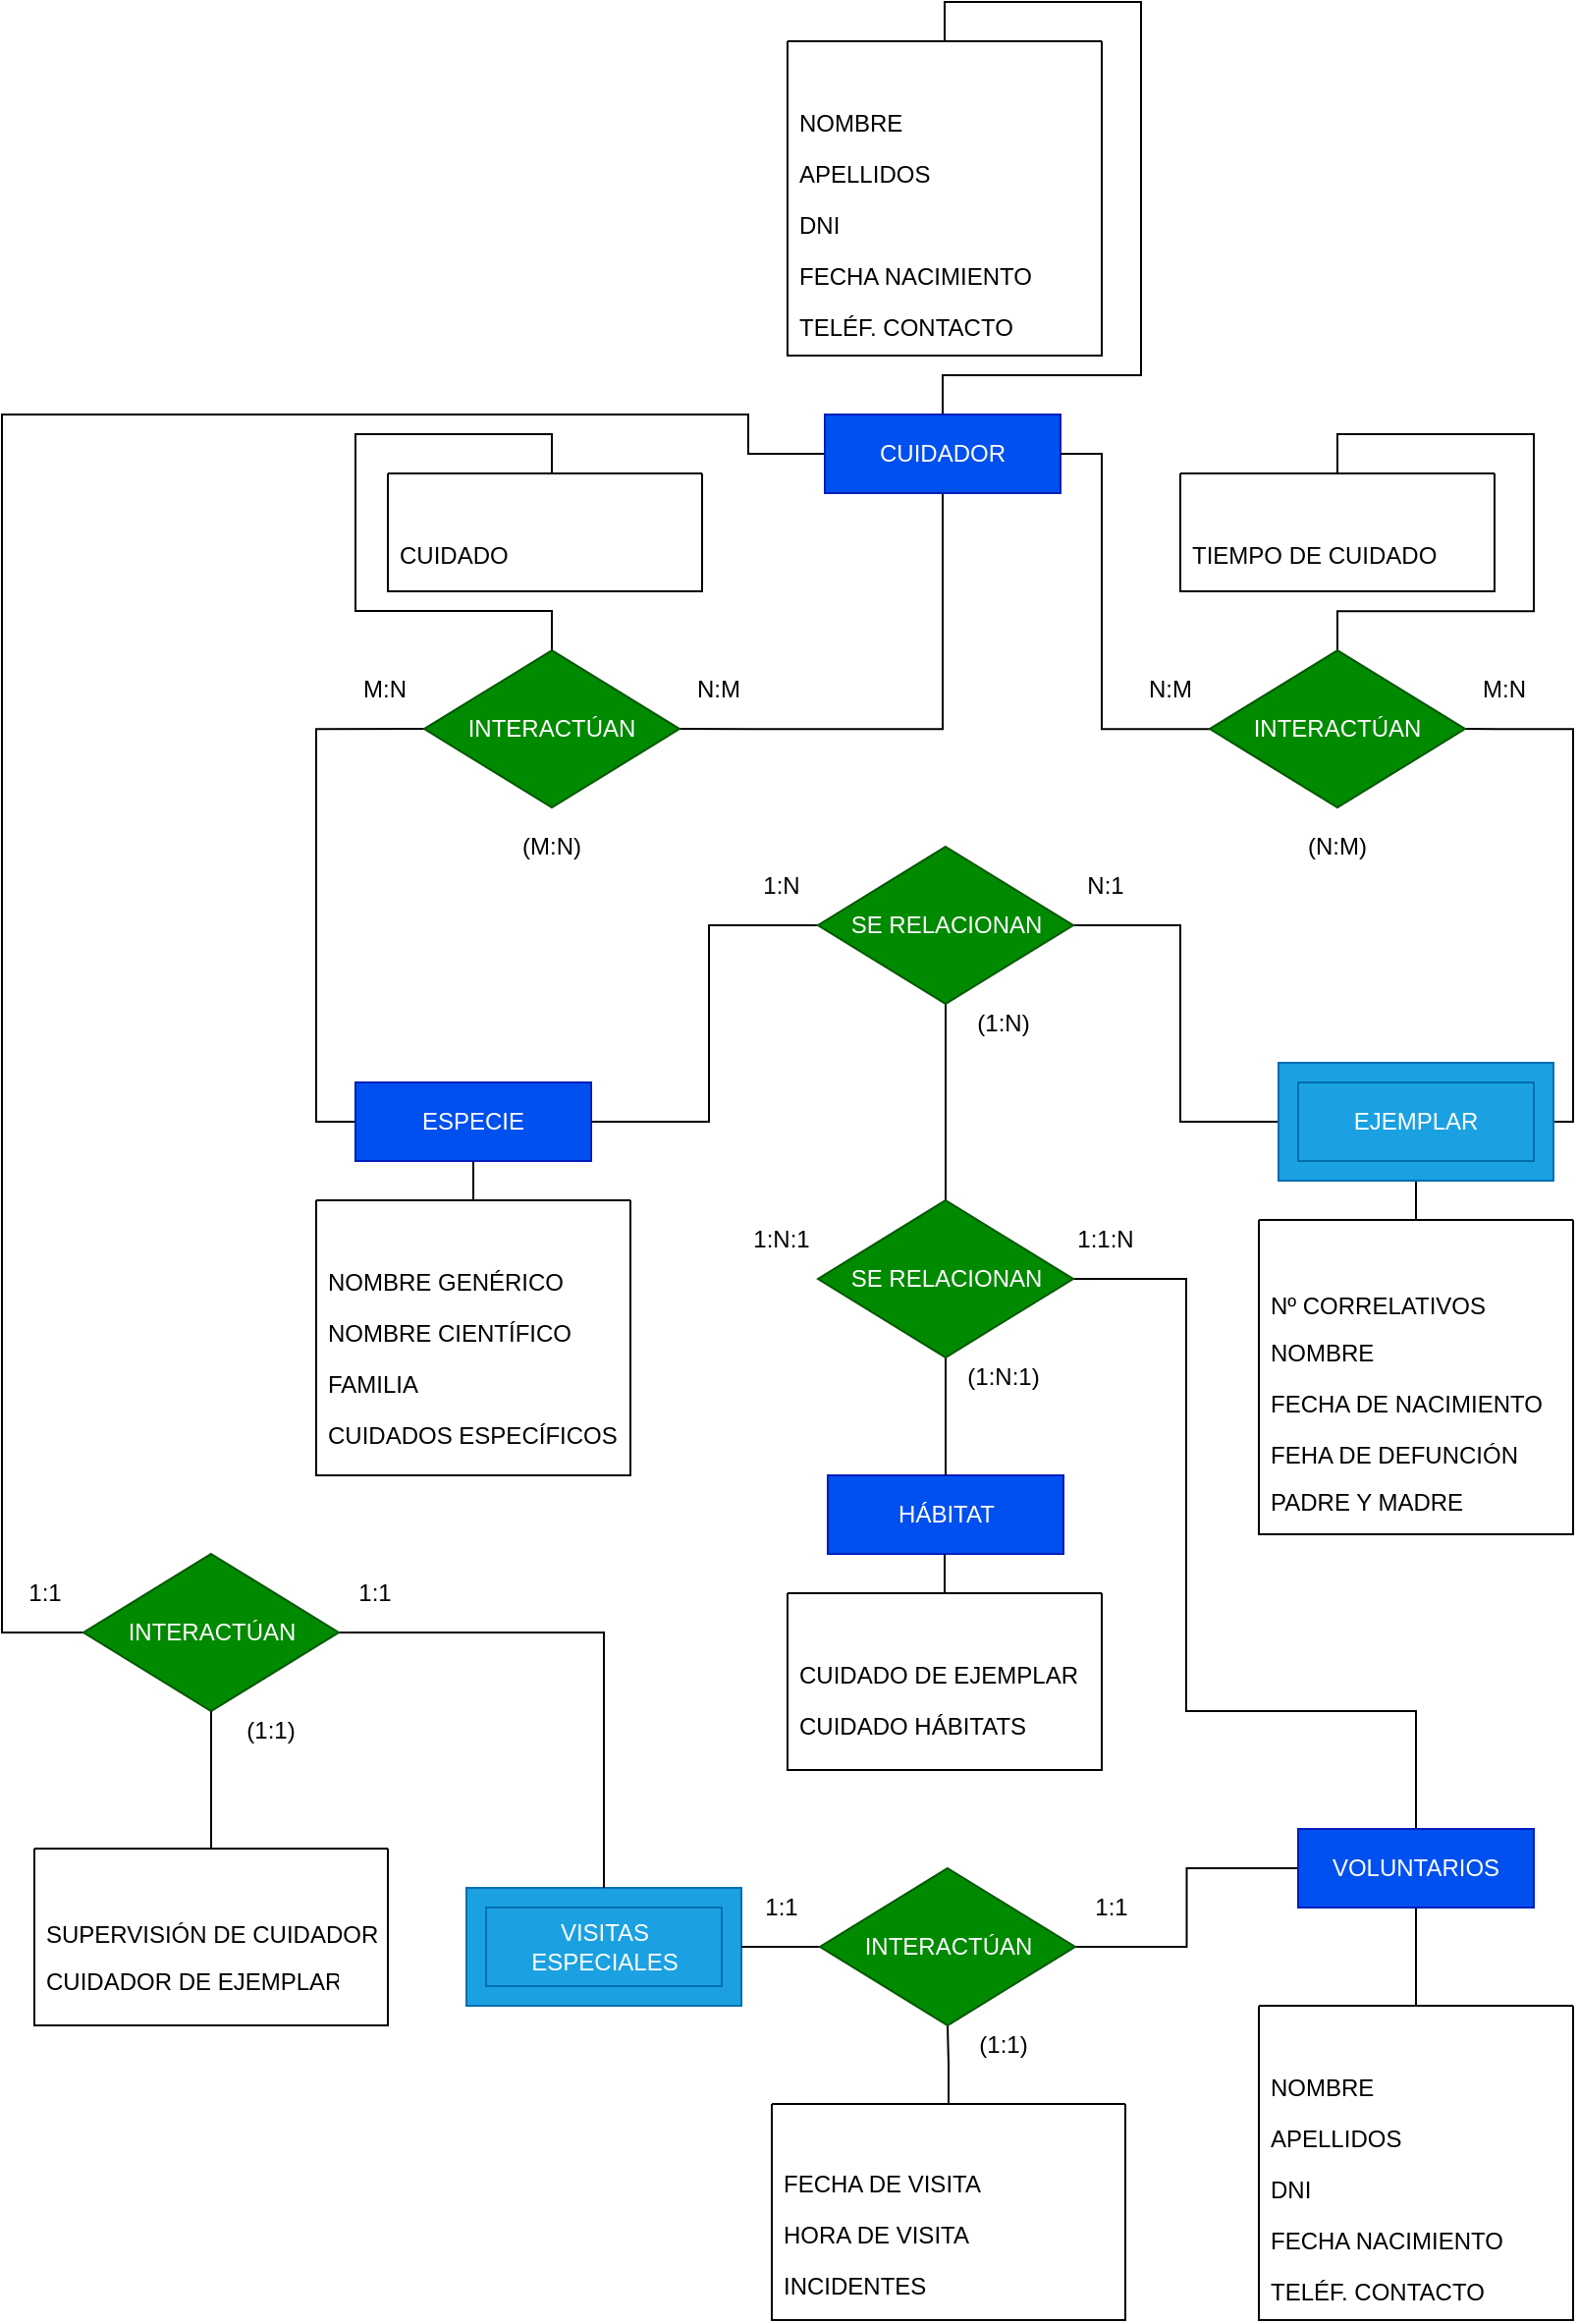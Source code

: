 <mxfile>
    <diagram id="BtvnQO-fvbxNsDc2GaiX" name="Page-1">
        <mxGraphModel dx="1204" dy="1190" grid="1" gridSize="10" guides="1" tooltips="1" connect="1" arrows="1" fold="1" page="0" pageScale="1" pageWidth="827" pageHeight="1169" background="none" math="0" shadow="0">
            <root>
                <mxCell id="0"/>
                <mxCell id="1" parent="0"/>
                <mxCell id="41" style="edgeStyle=orthogonalEdgeStyle;rounded=0;orthogonalLoop=1;jettySize=auto;html=1;entryX=0.5;entryY=0;entryDx=0;entryDy=0;endArrow=none;endFill=0;" parent="1" source="20" target="30" edge="1">
                    <mxGeometry relative="1" as="geometry"/>
                </mxCell>
                <mxCell id="104" style="edgeStyle=orthogonalEdgeStyle;rounded=0;orthogonalLoop=1;jettySize=auto;html=1;entryX=1;entryY=0.5;entryDx=0;entryDy=0;endArrow=none;endFill=0;" parent="1" source="20" target="80" edge="1">
                    <mxGeometry relative="1" as="geometry">
                        <Array as="points">
                            <mxPoint x="800" y="260"/>
                            <mxPoint x="800" y="60"/>
                        </Array>
                    </mxGeometry>
                </mxCell>
                <mxCell id="73" style="edgeStyle=orthogonalEdgeStyle;rounded=0;orthogonalLoop=1;jettySize=auto;html=1;entryX=1;entryY=0.5;entryDx=0;entryDy=0;endArrow=none;endFill=0;" parent="1" source="20" target="64" edge="1">
                    <mxGeometry relative="1" as="geometry">
                        <Array as="points">
                            <mxPoint x="600" y="260"/>
                            <mxPoint x="600" y="160"/>
                        </Array>
                    </mxGeometry>
                </mxCell>
                <mxCell id="115" value="" style="rounded=0;whiteSpace=wrap;html=1;fillColor=#1ba1e2;strokeColor=#006EAF;fontColor=#ffffff;" parent="1" vertex="1">
                    <mxGeometry x="650" y="230" width="140" height="60" as="geometry"/>
                </mxCell>
                <mxCell id="39" style="edgeStyle=orthogonalEdgeStyle;rounded=0;orthogonalLoop=1;jettySize=auto;html=1;entryX=0.5;entryY=0;entryDx=0;entryDy=0;endArrow=none;endFill=0;" parent="1" source="19" target="22" edge="1">
                    <mxGeometry relative="1" as="geometry"/>
                </mxCell>
                <mxCell id="72" style="edgeStyle=orthogonalEdgeStyle;rounded=0;orthogonalLoop=1;jettySize=auto;html=1;entryX=0;entryY=0.5;entryDx=0;entryDy=0;endArrow=none;endFill=0;" parent="1" source="19" target="64" edge="1">
                    <mxGeometry relative="1" as="geometry">
                        <Array as="points">
                            <mxPoint x="360" y="260"/>
                            <mxPoint x="360" y="160"/>
                        </Array>
                    </mxGeometry>
                </mxCell>
                <mxCell id="106" style="edgeStyle=orthogonalEdgeStyle;rounded=0;orthogonalLoop=1;jettySize=auto;html=1;entryX=0;entryY=0.5;entryDx=0;entryDy=0;endArrow=none;endFill=0;" parent="1" source="19" target="98" edge="1">
                    <mxGeometry relative="1" as="geometry">
                        <Array as="points">
                            <mxPoint x="160" y="260"/>
                            <mxPoint x="160" y="60"/>
                        </Array>
                    </mxGeometry>
                </mxCell>
                <mxCell id="19" value="ESPECIE" style="rounded=0;whiteSpace=wrap;html=1;fillColor=#0050ef;strokeColor=#001DBC;fontColor=#ffffff;" parent="1" vertex="1">
                    <mxGeometry x="180" y="240" width="120" height="40" as="geometry"/>
                </mxCell>
                <mxCell id="20" value="EJEMPLAR" style="rounded=0;whiteSpace=wrap;html=1;fillColor=#1ba1e2;strokeColor=#006EAF;fontColor=#ffffff;" parent="1" vertex="1">
                    <mxGeometry x="660" y="240" width="120" height="40" as="geometry"/>
                </mxCell>
                <mxCell id="22" value="" style="swimlane;startSize=0;" parent="1" vertex="1">
                    <mxGeometry x="160" y="300" width="160" height="140" as="geometry">
                        <mxRectangle x="160" y="300" width="50" height="40" as="alternateBounds"/>
                    </mxGeometry>
                </mxCell>
                <mxCell id="26" value="NOMBRE GENÉRICO" style="text;strokeColor=none;fillColor=none;align=left;verticalAlign=top;spacingLeft=4;spacingRight=4;overflow=hidden;rotatable=0;points=[[0,0.5],[1,0.5]];portConstraint=eastwest;" parent="22" vertex="1">
                    <mxGeometry y="28" width="160" height="26" as="geometry"/>
                </mxCell>
                <mxCell id="10" value="CUIDADOS ESPECÍFICOS" style="text;strokeColor=none;fillColor=none;align=left;verticalAlign=top;spacingLeft=4;spacingRight=4;overflow=hidden;rotatable=0;points=[[0,0.5],[1,0.5]];portConstraint=eastwest;" parent="22" vertex="1">
                    <mxGeometry y="106" width="160" height="26" as="geometry"/>
                </mxCell>
                <mxCell id="27" value="NOMBRE CIENTÍFICO" style="text;strokeColor=none;fillColor=none;align=left;verticalAlign=top;spacingLeft=4;spacingRight=4;overflow=hidden;rotatable=0;points=[[0,0.5],[1,0.5]];portConstraint=eastwest;" parent="22" vertex="1">
                    <mxGeometry y="54" width="160" height="26" as="geometry"/>
                </mxCell>
                <mxCell id="28" value="FAMILIA" style="text;strokeColor=none;fillColor=none;align=left;verticalAlign=top;spacingLeft=4;spacingRight=4;overflow=hidden;rotatable=0;points=[[0,0.5],[1,0.5]];portConstraint=eastwest;" parent="22" vertex="1">
                    <mxGeometry y="80" width="160" height="26" as="geometry"/>
                </mxCell>
                <mxCell id="30" value="" style="swimlane;startSize=0;" parent="1" vertex="1">
                    <mxGeometry x="640" y="310" width="160" height="160" as="geometry">
                        <mxRectangle x="640" y="310" width="50" height="40" as="alternateBounds"/>
                    </mxGeometry>
                </mxCell>
                <mxCell id="31" value="Nº CORRELATIVOS" style="text;strokeColor=none;fillColor=none;align=left;verticalAlign=top;spacingLeft=4;spacingRight=4;overflow=hidden;rotatable=0;points=[[0,0.5],[1,0.5]];portConstraint=eastwest;" parent="30" vertex="1">
                    <mxGeometry y="30" width="160" height="26" as="geometry"/>
                </mxCell>
                <mxCell id="32" value="FECHA DE NACIMIENTO" style="text;strokeColor=none;fillColor=none;align=left;verticalAlign=top;spacingLeft=4;spacingRight=4;overflow=hidden;rotatable=0;points=[[0,0.5],[1,0.5]];portConstraint=eastwest;" parent="30" vertex="1">
                    <mxGeometry y="80" width="160" height="26" as="geometry"/>
                </mxCell>
                <mxCell id="33" value="NOMBRE" style="text;strokeColor=none;fillColor=none;align=left;verticalAlign=top;spacingLeft=4;spacingRight=4;overflow=hidden;rotatable=0;points=[[0,0.5],[1,0.5]];portConstraint=eastwest;" parent="30" vertex="1">
                    <mxGeometry y="54" width="160" height="26" as="geometry"/>
                </mxCell>
                <mxCell id="12" value="FEHA DE DEFUNCIÓN" style="text;strokeColor=none;fillColor=none;align=left;verticalAlign=top;spacingLeft=4;spacingRight=4;overflow=hidden;rotatable=0;points=[[0,0.5],[1,0.5]];portConstraint=eastwest;" parent="30" vertex="1">
                    <mxGeometry y="106" width="160" height="26" as="geometry"/>
                </mxCell>
                <mxCell id="35" value="PADRE Y MADRE" style="text;strokeColor=none;fillColor=none;align=left;verticalAlign=top;spacingLeft=4;spacingRight=4;overflow=hidden;rotatable=0;points=[[0,0.5],[1,0.5]];portConstraint=eastwest;" parent="30" vertex="1">
                    <mxGeometry y="130" width="160" height="26" as="geometry"/>
                </mxCell>
                <mxCell id="36" style="edgeStyle=orthogonalEdgeStyle;rounded=0;orthogonalLoop=1;jettySize=auto;html=1;exitX=0.5;exitY=1;exitDx=0;exitDy=0;" parent="1" source="30" target="30" edge="1">
                    <mxGeometry relative="1" as="geometry"/>
                </mxCell>
                <mxCell id="129" style="edgeStyle=orthogonalEdgeStyle;rounded=0;orthogonalLoop=1;jettySize=auto;html=1;entryX=0.5;entryY=0;entryDx=0;entryDy=0;endArrow=none;endFill=0;" parent="1" source="44" target="123" edge="1">
                    <mxGeometry relative="1" as="geometry">
                        <Array as="points">
                            <mxPoint x="479" y="-120"/>
                            <mxPoint x="580" y="-120"/>
                            <mxPoint x="580" y="-310"/>
                            <mxPoint x="480" y="-310"/>
                        </Array>
                    </mxGeometry>
                </mxCell>
                <mxCell id="201" style="edgeStyle=orthogonalEdgeStyle;rounded=0;orthogonalLoop=1;jettySize=auto;html=1;entryX=0;entryY=0.5;entryDx=0;entryDy=0;endArrow=none;endFill=0;" parent="1" source="44" target="184" edge="1">
                    <mxGeometry relative="1" as="geometry">
                        <Array as="points">
                            <mxPoint x="380" y="-80"/>
                            <mxPoint x="380" y="-100"/>
                            <mxPoint y="-100"/>
                            <mxPoint y="520"/>
                        </Array>
                    </mxGeometry>
                </mxCell>
                <mxCell id="223" style="edgeStyle=orthogonalEdgeStyle;rounded=0;orthogonalLoop=1;jettySize=auto;html=1;entryX=1;entryY=0.5;entryDx=0;entryDy=0;endArrow=none;endFill=0;" parent="1" source="44" target="98" edge="1">
                    <mxGeometry relative="1" as="geometry">
                        <Array as="points">
                            <mxPoint x="479" y="60"/>
                        </Array>
                    </mxGeometry>
                </mxCell>
                <mxCell id="44" value="CUIDADOR" style="rounded=0;whiteSpace=wrap;html=1;fillColor=#0050ef;strokeColor=#001DBC;fontColor=#ffffff;" parent="1" vertex="1">
                    <mxGeometry x="419" y="-100" width="120" height="40" as="geometry"/>
                </mxCell>
                <mxCell id="55" value="" style="swimlane;startSize=0;" parent="1" vertex="1">
                    <mxGeometry x="600" y="-70" width="160" height="60" as="geometry">
                        <mxRectangle x="600" y="-150" width="50" height="40" as="alternateBounds"/>
                    </mxGeometry>
                </mxCell>
                <mxCell id="56" value="TIEMPO DE CUIDADO" style="text;strokeColor=none;fillColor=none;align=left;verticalAlign=top;spacingLeft=4;spacingRight=4;overflow=hidden;rotatable=0;points=[[0,0.5],[1,0.5]];portConstraint=eastwest;" parent="55" vertex="1">
                    <mxGeometry y="28" width="160" height="26" as="geometry"/>
                </mxCell>
                <mxCell id="155" style="edgeStyle=orthogonalEdgeStyle;rounded=0;orthogonalLoop=1;jettySize=auto;html=1;entryX=0.5;entryY=0;entryDx=0;entryDy=0;endArrow=none;endFill=0;" parent="1" source="64" target="139" edge="1">
                    <mxGeometry relative="1" as="geometry"/>
                </mxCell>
                <mxCell id="64" value="SE RELACIONAN" style="rhombus;whiteSpace=wrap;html=1;fillColor=#008a00;strokeColor=#005700;fontColor=#ffffff;" parent="1" vertex="1">
                    <mxGeometry x="415.5" y="120" width="130" height="80" as="geometry"/>
                </mxCell>
                <mxCell id="68" value="1:N" style="text;html=1;strokeColor=none;fillColor=none;align=center;verticalAlign=middle;whiteSpace=wrap;rounded=0;" parent="1" vertex="1">
                    <mxGeometry x="376.5" y="130" width="40" height="20" as="geometry"/>
                </mxCell>
                <mxCell id="69" value="(1:N)" style="text;html=1;strokeColor=none;fillColor=none;align=center;verticalAlign=middle;whiteSpace=wrap;rounded=0;" parent="1" vertex="1">
                    <mxGeometry x="490" y="200" width="40" height="20" as="geometry"/>
                </mxCell>
                <mxCell id="70" value="N:1" style="text;html=1;strokeColor=none;fillColor=none;align=center;verticalAlign=middle;whiteSpace=wrap;rounded=0;" parent="1" vertex="1">
                    <mxGeometry x="541.5" y="130" width="40" height="20" as="geometry"/>
                </mxCell>
                <mxCell id="75" value="N:M" style="text;html=1;strokeColor=none;fillColor=none;align=center;verticalAlign=middle;whiteSpace=wrap;rounded=0;" parent="1" vertex="1">
                    <mxGeometry x="575" y="30.06" width="40" height="20" as="geometry"/>
                </mxCell>
                <mxCell id="76" value="(N:M)" style="text;html=1;strokeColor=none;fillColor=none;align=center;verticalAlign=middle;whiteSpace=wrap;rounded=0;" parent="1" vertex="1">
                    <mxGeometry x="660" y="110" width="40" height="20" as="geometry"/>
                </mxCell>
                <mxCell id="77" value="M:N" style="text;html=1;strokeColor=none;fillColor=none;align=center;verticalAlign=middle;whiteSpace=wrap;rounded=0;" parent="1" vertex="1">
                    <mxGeometry x="745" y="30.06" width="40" height="20" as="geometry"/>
                </mxCell>
                <mxCell id="78" style="edgeStyle=orthogonalEdgeStyle;rounded=0;orthogonalLoop=1;jettySize=auto;html=1;exitX=0.5;exitY=1;exitDx=0;exitDy=0;endArrow=none;endFill=0;" parent="1" source="55" target="55" edge="1">
                    <mxGeometry relative="1" as="geometry"/>
                </mxCell>
                <mxCell id="84" style="edgeStyle=orthogonalEdgeStyle;rounded=0;orthogonalLoop=1;jettySize=auto;html=1;entryX=1;entryY=0.5;entryDx=0;entryDy=0;endArrow=none;endFill=0;" parent="1" source="80" target="44" edge="1">
                    <mxGeometry relative="1" as="geometry">
                        <Array as="points">
                            <mxPoint x="560" y="60"/>
                            <mxPoint x="560" y="-80"/>
                        </Array>
                    </mxGeometry>
                </mxCell>
                <mxCell id="105" style="edgeStyle=orthogonalEdgeStyle;rounded=0;orthogonalLoop=1;jettySize=auto;html=1;entryX=0.5;entryY=0;entryDx=0;entryDy=0;endArrow=none;endFill=0;" parent="1" source="80" target="55" edge="1">
                    <mxGeometry relative="1" as="geometry"/>
                </mxCell>
                <mxCell id="80" value="INTERACTÚAN" style="rhombus;whiteSpace=wrap;html=1;fillColor=#008a00;strokeColor=#005700;fontColor=#ffffff;" parent="1" vertex="1">
                    <mxGeometry x="615" y="20.06" width="130" height="80" as="geometry"/>
                </mxCell>
                <mxCell id="88" value="" style="swimlane;startSize=0;" parent="1" vertex="1">
                    <mxGeometry x="196.5" y="-70" width="160" height="60" as="geometry">
                        <mxRectangle x="200" y="-150" width="50" height="40" as="alternateBounds"/>
                    </mxGeometry>
                </mxCell>
                <mxCell id="89" value="CUIDADO" style="text;strokeColor=none;fillColor=none;align=left;verticalAlign=top;spacingLeft=4;spacingRight=4;overflow=hidden;rotatable=0;points=[[0,0.5],[1,0.5]];portConstraint=eastwest;" parent="88" vertex="1">
                    <mxGeometry y="28" width="160" height="26" as="geometry"/>
                </mxCell>
                <mxCell id="93" value="M:N" style="text;html=1;strokeColor=none;fillColor=none;align=center;verticalAlign=middle;whiteSpace=wrap;rounded=0;" parent="1" vertex="1">
                    <mxGeometry x="175" y="30.06" width="40" height="20" as="geometry"/>
                </mxCell>
                <mxCell id="94" value="(M:N)" style="text;html=1;strokeColor=none;fillColor=none;align=center;verticalAlign=middle;whiteSpace=wrap;rounded=0;" parent="1" vertex="1">
                    <mxGeometry x="260" y="110" width="40" height="20" as="geometry"/>
                </mxCell>
                <mxCell id="95" value="N:M" style="text;html=1;strokeColor=none;fillColor=none;align=center;verticalAlign=middle;whiteSpace=wrap;rounded=0;" parent="1" vertex="1">
                    <mxGeometry x="345" y="30.06" width="40" height="20" as="geometry"/>
                </mxCell>
                <mxCell id="96" style="edgeStyle=orthogonalEdgeStyle;rounded=0;orthogonalLoop=1;jettySize=auto;html=1;exitX=0.5;exitY=1;exitDx=0;exitDy=0;endArrow=none;endFill=0;" parent="1" source="88" target="88" edge="1">
                    <mxGeometry relative="1" as="geometry"/>
                </mxCell>
                <mxCell id="101" style="edgeStyle=orthogonalEdgeStyle;rounded=0;orthogonalLoop=1;jettySize=auto;html=1;entryX=0.5;entryY=0;entryDx=0;entryDy=0;endArrow=none;endFill=0;" parent="1" source="98" target="88" edge="1">
                    <mxGeometry relative="1" as="geometry">
                        <Array as="points">
                            <mxPoint x="280"/>
                            <mxPoint x="180"/>
                            <mxPoint x="180" y="-90"/>
                            <mxPoint x="280" y="-90"/>
                            <mxPoint x="280" y="-70"/>
                        </Array>
                    </mxGeometry>
                </mxCell>
                <mxCell id="98" value="INTERACTÚAN" style="rhombus;whiteSpace=wrap;html=1;fillColor=#008a00;strokeColor=#005700;fontColor=#ffffff;" parent="1" vertex="1">
                    <mxGeometry x="215" y="20.06" width="130" height="80" as="geometry"/>
                </mxCell>
                <mxCell id="154" style="edgeStyle=orthogonalEdgeStyle;rounded=0;orthogonalLoop=1;jettySize=auto;html=1;entryX=0.5;entryY=0;entryDx=0;entryDy=0;endArrow=none;endFill=0;" parent="1" source="109" target="117" edge="1">
                    <mxGeometry relative="1" as="geometry"/>
                </mxCell>
                <mxCell id="220" style="edgeStyle=orthogonalEdgeStyle;rounded=0;orthogonalLoop=1;jettySize=auto;html=1;entryX=1;entryY=0.5;entryDx=0;entryDy=0;endArrow=none;endFill=0;" parent="1" source="109" target="139" edge="1">
                    <mxGeometry relative="1" as="geometry">
                        <Array as="points">
                            <mxPoint x="720" y="560"/>
                            <mxPoint x="603" y="560"/>
                            <mxPoint x="603" y="340"/>
                        </Array>
                    </mxGeometry>
                </mxCell>
                <mxCell id="221" style="edgeStyle=orthogonalEdgeStyle;rounded=0;orthogonalLoop=1;jettySize=auto;html=1;endArrow=none;endFill=0;" parent="1" source="109" target="214" edge="1">
                    <mxGeometry relative="1" as="geometry"/>
                </mxCell>
                <mxCell id="109" value="VOLUNTARIOS" style="rounded=0;whiteSpace=wrap;html=1;fillColor=#0050ef;strokeColor=#001DBC;fontColor=#ffffff;" parent="1" vertex="1">
                    <mxGeometry x="660" y="620" width="120" height="40" as="geometry"/>
                </mxCell>
                <mxCell id="117" value="" style="swimlane;startSize=0;" parent="1" vertex="1">
                    <mxGeometry x="640" y="710" width="160" height="160" as="geometry">
                        <mxRectangle x="519" y="710" width="50" height="40" as="alternateBounds"/>
                    </mxGeometry>
                </mxCell>
                <mxCell id="118" value="NOMBRE" style="text;strokeColor=none;fillColor=none;align=left;verticalAlign=top;spacingLeft=4;spacingRight=4;overflow=hidden;rotatable=0;points=[[0,0.5],[1,0.5]];portConstraint=eastwest;" parent="117" vertex="1">
                    <mxGeometry y="28" width="160" height="26" as="geometry"/>
                </mxCell>
                <mxCell id="119" value="FECHA NACIMIENTO" style="text;strokeColor=none;fillColor=none;align=left;verticalAlign=top;spacingLeft=4;spacingRight=4;overflow=hidden;rotatable=0;points=[[0,0.5],[1,0.5]];portConstraint=eastwest;" parent="117" vertex="1">
                    <mxGeometry y="106" width="160" height="26" as="geometry"/>
                </mxCell>
                <mxCell id="120" value="APELLIDOS" style="text;strokeColor=none;fillColor=none;align=left;verticalAlign=top;spacingLeft=4;spacingRight=4;overflow=hidden;rotatable=0;points=[[0,0.5],[1,0.5]];portConstraint=eastwest;" parent="117" vertex="1">
                    <mxGeometry y="54" width="160" height="26" as="geometry"/>
                </mxCell>
                <mxCell id="121" value="DNI" style="text;strokeColor=none;fillColor=none;align=left;verticalAlign=top;spacingLeft=4;spacingRight=4;overflow=hidden;rotatable=0;points=[[0,0.5],[1,0.5]];portConstraint=eastwest;" parent="117" vertex="1">
                    <mxGeometry y="80" width="160" height="26" as="geometry"/>
                </mxCell>
                <mxCell id="122" value="TELÉF. CONTACTO" style="text;strokeColor=none;fillColor=none;align=left;verticalAlign=top;spacingLeft=4;spacingRight=4;overflow=hidden;rotatable=0;points=[[0,0.5],[1,0.5]];portConstraint=eastwest;" parent="117" vertex="1">
                    <mxGeometry y="132" width="160" height="26" as="geometry"/>
                </mxCell>
                <mxCell id="123" value="" style="swimlane;startSize=0;" parent="1" vertex="1">
                    <mxGeometry x="400" y="-290" width="160" height="160" as="geometry">
                        <mxRectangle x="400" y="-300" width="50" height="40" as="alternateBounds"/>
                    </mxGeometry>
                </mxCell>
                <mxCell id="124" value="NOMBRE" style="text;strokeColor=none;fillColor=none;align=left;verticalAlign=top;spacingLeft=4;spacingRight=4;overflow=hidden;rotatable=0;points=[[0,0.5],[1,0.5]];portConstraint=eastwest;" parent="123" vertex="1">
                    <mxGeometry y="28" width="160" height="26" as="geometry"/>
                </mxCell>
                <mxCell id="125" value="FECHA NACIMIENTO" style="text;strokeColor=none;fillColor=none;align=left;verticalAlign=top;spacingLeft=4;spacingRight=4;overflow=hidden;rotatable=0;points=[[0,0.5],[1,0.5]];portConstraint=eastwest;" parent="123" vertex="1">
                    <mxGeometry y="106" width="160" height="26" as="geometry"/>
                </mxCell>
                <mxCell id="126" value="APELLIDOS" style="text;strokeColor=none;fillColor=none;align=left;verticalAlign=top;spacingLeft=4;spacingRight=4;overflow=hidden;rotatable=0;points=[[0,0.5],[1,0.5]];portConstraint=eastwest;" parent="123" vertex="1">
                    <mxGeometry y="54" width="160" height="26" as="geometry"/>
                </mxCell>
                <mxCell id="127" value="DNI" style="text;strokeColor=none;fillColor=none;align=left;verticalAlign=top;spacingLeft=4;spacingRight=4;overflow=hidden;rotatable=0;points=[[0,0.5],[1,0.5]];portConstraint=eastwest;" parent="123" vertex="1">
                    <mxGeometry y="80" width="160" height="26" as="geometry"/>
                </mxCell>
                <mxCell id="128" value="TELÉF. CONTACTO" style="text;strokeColor=none;fillColor=none;align=left;verticalAlign=top;spacingLeft=4;spacingRight=4;overflow=hidden;rotatable=0;points=[[0,0.5],[1,0.5]];portConstraint=eastwest;" parent="123" vertex="1">
                    <mxGeometry y="132" width="160" height="26" as="geometry"/>
                </mxCell>
                <mxCell id="132" value="HÁBITAT" style="rounded=0;whiteSpace=wrap;html=1;fillColor=#0050ef;strokeColor=#001DBC;fontColor=#ffffff;" parent="1" vertex="1">
                    <mxGeometry x="420.5" y="440" width="120" height="40" as="geometry"/>
                </mxCell>
                <mxCell id="136" style="edgeStyle=orthogonalEdgeStyle;rounded=0;orthogonalLoop=1;jettySize=auto;html=1;endArrow=none;endFill=0;" parent="1" source="133" target="132" edge="1">
                    <mxGeometry relative="1" as="geometry"/>
                </mxCell>
                <mxCell id="133" value="" style="swimlane;startSize=0;" parent="1" vertex="1">
                    <mxGeometry x="400" y="500" width="160" height="90" as="geometry">
                        <mxRectangle x="400" y="500" width="50" height="40" as="alternateBounds"/>
                    </mxGeometry>
                </mxCell>
                <mxCell id="134" value="CUIDADO DE EJEMPLAR" style="text;strokeColor=none;fillColor=none;align=left;verticalAlign=top;spacingLeft=4;spacingRight=4;overflow=hidden;rotatable=0;points=[[0,0.5],[1,0.5]];portConstraint=eastwest;" parent="133" vertex="1">
                    <mxGeometry y="28" width="160" height="26" as="geometry"/>
                </mxCell>
                <mxCell id="135" value="CUIDADO HÁBITATS" style="text;strokeColor=none;fillColor=none;align=left;verticalAlign=top;spacingLeft=4;spacingRight=4;overflow=hidden;rotatable=0;points=[[0,0.5],[1,0.5]];portConstraint=eastwest;" parent="133" vertex="1">
                    <mxGeometry y="54" width="160" height="26" as="geometry"/>
                </mxCell>
                <mxCell id="151" style="edgeStyle=orthogonalEdgeStyle;rounded=0;orthogonalLoop=1;jettySize=auto;html=1;entryX=0.5;entryY=0;entryDx=0;entryDy=0;endArrow=none;endFill=0;" parent="1" source="139" target="132" edge="1">
                    <mxGeometry relative="1" as="geometry"/>
                </mxCell>
                <mxCell id="139" value="SE RELACIONAN" style="rhombus;whiteSpace=wrap;html=1;fillColor=#008a00;strokeColor=#005700;fontColor=#ffffff;" parent="1" vertex="1">
                    <mxGeometry x="415.5" y="300" width="130" height="80" as="geometry"/>
                </mxCell>
                <mxCell id="140" value="1:N:1" style="text;html=1;strokeColor=none;fillColor=none;align=center;verticalAlign=middle;whiteSpace=wrap;rounded=0;" parent="1" vertex="1">
                    <mxGeometry x="376.5" y="310" width="40" height="20" as="geometry"/>
                </mxCell>
                <mxCell id="141" value="(1:N:1)" style="text;html=1;strokeColor=none;fillColor=none;align=center;verticalAlign=middle;whiteSpace=wrap;rounded=0;" parent="1" vertex="1">
                    <mxGeometry x="490" y="380" width="40" height="20" as="geometry"/>
                </mxCell>
                <mxCell id="142" value="1:1:N" style="text;html=1;strokeColor=none;fillColor=none;align=center;verticalAlign=middle;whiteSpace=wrap;rounded=0;" parent="1" vertex="1">
                    <mxGeometry x="541.5" y="310" width="40" height="20" as="geometry"/>
                </mxCell>
                <mxCell id="168" value="" style="rounded=0;whiteSpace=wrap;html=1;fillColor=#1ba1e2;strokeColor=#006EAF;fontColor=#ffffff;" parent="1" vertex="1">
                    <mxGeometry x="236.5" y="650" width="140" height="60" as="geometry"/>
                </mxCell>
                <mxCell id="169" value="VISITAS ESPECIALES" style="rounded=0;whiteSpace=wrap;html=1;fillColor=#1ba1e2;strokeColor=#006EAF;fontColor=#ffffff;" parent="1" vertex="1">
                    <mxGeometry x="246.5" y="660" width="120" height="40" as="geometry"/>
                </mxCell>
                <mxCell id="218" style="edgeStyle=orthogonalEdgeStyle;rounded=0;orthogonalLoop=1;jettySize=auto;html=1;entryX=0.5;entryY=1;entryDx=0;entryDy=0;endArrow=none;endFill=0;" parent="1" source="170" target="214" edge="1">
                    <mxGeometry relative="1" as="geometry"/>
                </mxCell>
                <mxCell id="170" value="" style="swimlane;startSize=0;" parent="1" vertex="1">
                    <mxGeometry x="392" y="760" width="180" height="110" as="geometry">
                        <mxRectangle x="640" y="310" width="50" height="40" as="alternateBounds"/>
                    </mxGeometry>
                </mxCell>
                <mxCell id="172" value="HORA DE VISITA" style="text;strokeColor=none;fillColor=none;align=left;verticalAlign=top;spacingLeft=4;spacingRight=4;overflow=hidden;rotatable=0;points=[[0,0.5],[1,0.5]];portConstraint=eastwest;" parent="170" vertex="1">
                    <mxGeometry y="53" width="160" height="26" as="geometry"/>
                </mxCell>
                <mxCell id="178" value="FECHA DE VISITA" style="text;strokeColor=none;fillColor=none;align=left;verticalAlign=top;spacingLeft=4;spacingRight=4;overflow=hidden;rotatable=0;points=[[0,0.5],[1,0.5]];portConstraint=eastwest;" parent="170" vertex="1">
                    <mxGeometry y="27" width="160" height="26" as="geometry"/>
                </mxCell>
                <mxCell id="179" value="INCIDENTES" style="text;strokeColor=none;fillColor=none;align=left;verticalAlign=top;spacingLeft=4;spacingRight=4;overflow=hidden;rotatable=0;points=[[0,0.5],[1,0.5]];portConstraint=eastwest;" parent="170" vertex="1">
                    <mxGeometry y="79" width="160" height="26" as="geometry"/>
                </mxCell>
                <mxCell id="181" value="1:1" style="text;html=1;strokeColor=none;fillColor=none;align=center;verticalAlign=middle;whiteSpace=wrap;rounded=0;" parent="1" vertex="1">
                    <mxGeometry x="1.5" y="490" width="40" height="20" as="geometry"/>
                </mxCell>
                <mxCell id="182" value="(1:1)" style="text;html=1;strokeColor=none;fillColor=none;align=center;verticalAlign=middle;whiteSpace=wrap;rounded=0;" parent="1" vertex="1">
                    <mxGeometry x="116.5" y="560" width="40" height="20" as="geometry"/>
                </mxCell>
                <mxCell id="183" value="1:1" style="text;html=1;strokeColor=none;fillColor=none;align=center;verticalAlign=middle;whiteSpace=wrap;rounded=0;" parent="1" vertex="1">
                    <mxGeometry x="169.5" y="490" width="40" height="20" as="geometry"/>
                </mxCell>
                <mxCell id="185" style="edgeStyle=orthogonalEdgeStyle;rounded=0;orthogonalLoop=1;jettySize=auto;html=1;entryX=0.5;entryY=0;entryDx=0;entryDy=0;endArrow=none;endFill=0;" parent="1" source="184" target="168" edge="1">
                    <mxGeometry relative="1" as="geometry"/>
                </mxCell>
                <mxCell id="184" value="INTERACTÚAN" style="rhombus;whiteSpace=wrap;html=1;fillColor=#008a00;strokeColor=#005700;fontColor=#ffffff;" parent="1" vertex="1">
                    <mxGeometry x="41.5" y="480" width="130" height="80" as="geometry"/>
                </mxCell>
                <mxCell id="198" style="edgeStyle=orthogonalEdgeStyle;rounded=0;orthogonalLoop=1;jettySize=auto;html=1;entryX=0.5;entryY=1;entryDx=0;entryDy=0;endArrow=none;endFill=0;" parent="1" source="192" target="184" edge="1">
                    <mxGeometry relative="1" as="geometry">
                        <Array as="points">
                            <mxPoint x="106.5" y="640"/>
                            <mxPoint x="106.5" y="640"/>
                        </Array>
                    </mxGeometry>
                </mxCell>
                <mxCell id="192" value="" style="swimlane;startSize=0;" parent="1" vertex="1">
                    <mxGeometry x="16.5" y="630" width="180" height="90" as="geometry">
                        <mxRectangle x="640" y="310" width="50" height="40" as="alternateBounds"/>
                    </mxGeometry>
                </mxCell>
                <mxCell id="193" value="SUPERVISIÓN DE CUIDADOR" style="text;strokeColor=none;fillColor=none;align=left;verticalAlign=top;spacingLeft=4;spacingRight=4;overflow=hidden;rotatable=0;points=[[0,0.5],[1,0.5]];portConstraint=eastwest;" parent="192" vertex="1">
                    <mxGeometry y="30" width="180" height="26" as="geometry"/>
                </mxCell>
                <mxCell id="195" value="CUIDADOR DE EJEMPLAR" style="text;strokeColor=none;fillColor=none;align=left;verticalAlign=top;spacingLeft=4;spacingRight=4;overflow=hidden;rotatable=0;points=[[0,0.5],[1,0.5]];portConstraint=eastwest;" parent="192" vertex="1">
                    <mxGeometry y="54" width="160" height="26" as="geometry"/>
                </mxCell>
                <mxCell id="206" style="edgeStyle=orthogonalEdgeStyle;rounded=0;orthogonalLoop=1;jettySize=auto;html=1;exitX=0.5;exitY=1;exitDx=0;exitDy=0;" parent="1" edge="1">
                    <mxGeometry relative="1" as="geometry">
                        <mxPoint x="454.5" y="680" as="sourcePoint"/>
                        <mxPoint x="454.5" y="680" as="targetPoint"/>
                    </mxGeometry>
                </mxCell>
                <mxCell id="211" value="1:1" style="text;html=1;strokeColor=none;fillColor=none;align=center;verticalAlign=middle;whiteSpace=wrap;rounded=0;" parent="1" vertex="1">
                    <mxGeometry x="376.5" y="650" width="40" height="20" as="geometry"/>
                </mxCell>
                <mxCell id="212" value="(1:1)" style="text;html=1;strokeColor=none;fillColor=none;align=center;verticalAlign=middle;whiteSpace=wrap;rounded=0;" parent="1" vertex="1">
                    <mxGeometry x="490" y="720" width="40" height="20" as="geometry"/>
                </mxCell>
                <mxCell id="213" value="1:1" style="text;html=1;strokeColor=none;fillColor=none;align=center;verticalAlign=middle;whiteSpace=wrap;rounded=0;" parent="1" vertex="1">
                    <mxGeometry x="544.5" y="650" width="40" height="20" as="geometry"/>
                </mxCell>
                <mxCell id="215" style="edgeStyle=orthogonalEdgeStyle;rounded=0;orthogonalLoop=1;jettySize=auto;html=1;entryX=1;entryY=0.5;entryDx=0;entryDy=0;endArrow=none;endFill=0;" parent="1" source="214" target="168" edge="1">
                    <mxGeometry relative="1" as="geometry"/>
                </mxCell>
                <mxCell id="214" value="INTERACTÚAN" style="rhombus;whiteSpace=wrap;html=1;fillColor=#008a00;strokeColor=#005700;fontColor=#ffffff;" parent="1" vertex="1">
                    <mxGeometry x="416.5" y="640" width="130" height="80" as="geometry"/>
                </mxCell>
                <mxCell id="222" style="edgeStyle=orthogonalEdgeStyle;rounded=0;orthogonalLoop=1;jettySize=auto;html=1;exitX=0.5;exitY=1;exitDx=0;exitDy=0;" parent="1" source="55" target="55" edge="1">
                    <mxGeometry relative="1" as="geometry"/>
                </mxCell>
            </root>
        </mxGraphModel>
    </diagram>
</mxfile>